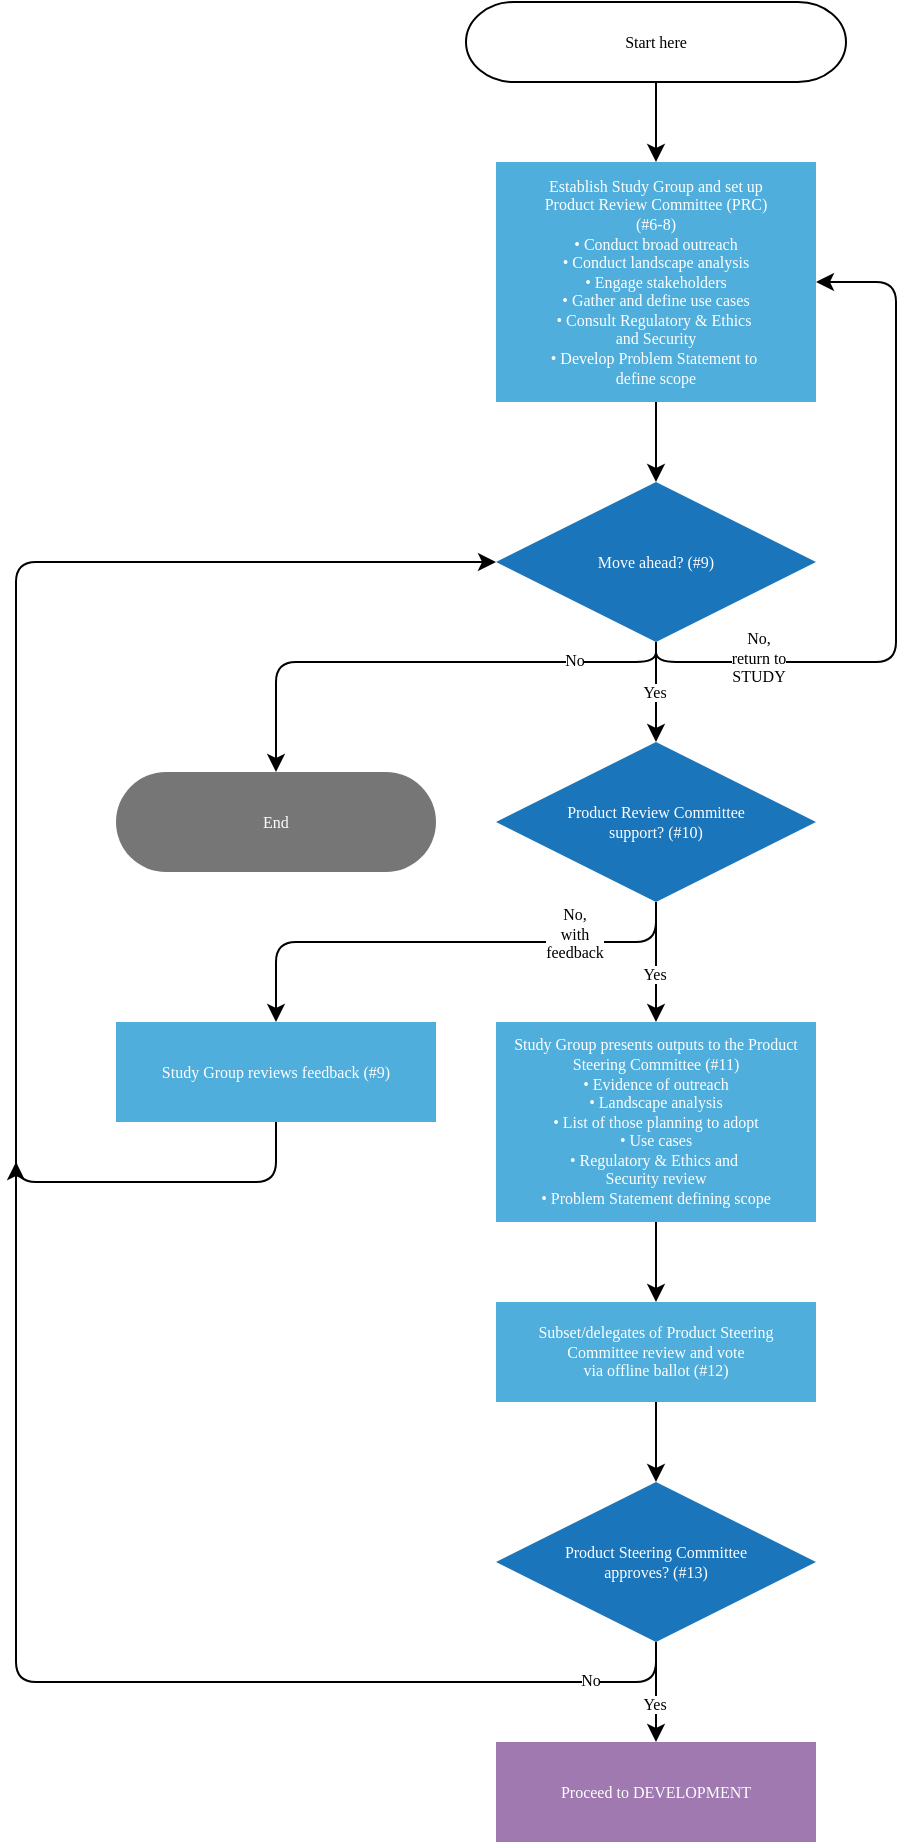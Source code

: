 <mxfile version="24.7.7">
  <diagram name="Page-1" id="X3xUlvVhnp5LeFirYPRD">
    <mxGraphModel dx="1449" dy="695" grid="1" gridSize="10" guides="1" tooltips="1" connect="1" arrows="1" fold="1" page="1" pageScale="1" pageWidth="850" pageHeight="1100" math="0" shadow="0">
      <root>
        <mxCell id="0" />
        <mxCell id="1" parent="0" />
        <UserObject label="&lt;font color=&quot;#ffffff&quot; style=&quot;font-size: 8px;&quot;&gt;Move ahead? (#9)&lt;/font&gt;" link="#point9" id="28ap5lXa6g6a-z7-tknB-5">
          <mxCell style="rhombus;whiteSpace=wrap;html=1;strokeColor=none;fillColor=#1b75bb;fontFamily=Figtree;fontSource=https%3A%2F%2Ffonts.googleapis.com%2Fcss%3Ffamily%3DFigtree;fontSize=8;" vertex="1" parent="1">
            <mxGeometry x="320" y="270" width="160" height="80" as="geometry" />
          </mxCell>
        </UserObject>
        <UserObject label="&lt;font style=&quot;font-size: 8px;&quot; data-font-src=&quot;https://fonts.googleapis.com/css?family=Figtree&quot; color=&quot;#ffffff&quot;&gt;Proceed to DEVELOPMENT&lt;/font&gt;" link="#section_5" id="28ap5lXa6g6a-z7-tknB-6">
          <mxCell style="rounded=0;whiteSpace=wrap;html=1;strokeColor=none;fillColor=#9f79b0;fontFamily=Figtree;fontSource=https%3A%2F%2Ffonts.googleapis.com%2Fcss%3Ffamily%3DFigtree;fontSize=8;" vertex="1" parent="1">
            <mxGeometry x="320" y="900" width="160" height="50" as="geometry" />
          </mxCell>
        </UserObject>
        <UserObject label="&lt;font color=&quot;#ffffff&quot;&gt;&lt;span style=&quot;caret-color: rgb(255, 255, 255);&quot;&gt;Establish Study Group and set up&lt;/span&gt;&lt;/font&gt;&lt;div&gt;&lt;font color=&quot;#ffffff&quot;&gt;&lt;span style=&quot;caret-color: rgb(255, 255, 255);&quot;&gt;Product Review Committee (PRC)&lt;/span&gt;&lt;/font&gt;&lt;/div&gt;&lt;div&gt;&lt;font color=&quot;#ffffff&quot;&gt;&lt;span style=&quot;caret-color: rgb(255, 255, 255);&quot;&gt;(#6-8)&lt;/span&gt;&lt;/font&gt;&lt;/div&gt;&lt;div&gt;&lt;font color=&quot;#ffffff&quot;&gt;&lt;span style=&quot;caret-color: rgb(255, 255, 255);&quot;&gt;• Conduct broad outreach&lt;/span&gt;&lt;/font&gt;&lt;/div&gt;&lt;div&gt;&lt;font color=&quot;#ffffff&quot;&gt;&lt;span style=&quot;caret-color: rgb(255, 255, 255);&quot;&gt;• Conduct landscape analysis&lt;/span&gt;&lt;/font&gt;&lt;/div&gt;&lt;div&gt;&lt;font color=&quot;#ffffff&quot;&gt;&lt;span style=&quot;caret-color: rgb(255, 255, 255);&quot;&gt;• Engage stakeholders&lt;/span&gt;&lt;/font&gt;&lt;/div&gt;&lt;div&gt;&lt;font color=&quot;#ffffff&quot;&gt;&lt;span style=&quot;caret-color: rgb(255, 255, 255);&quot;&gt;• Gather and define use cases&lt;/span&gt;&lt;/font&gt;&lt;/div&gt;&lt;div&gt;&lt;font color=&quot;#ffffff&quot;&gt;&lt;span style=&quot;caret-color: rgb(255, 255, 255);&quot;&gt;• Consult Regulatory &amp;amp; Ethics&amp;nbsp;&lt;/span&gt;&lt;/font&gt;&lt;/div&gt;&lt;div&gt;&lt;font color=&quot;#ffffff&quot;&gt;&lt;span style=&quot;caret-color: rgb(255, 255, 255);&quot;&gt;and&amp;nbsp;Security&lt;/span&gt;&lt;/font&gt;&lt;/div&gt;&lt;div&gt;&lt;font color=&quot;#ffffff&quot;&gt;• Develop Problem Statement to&amp;nbsp;&lt;/font&gt;&lt;/div&gt;&lt;div&gt;&lt;font color=&quot;#ffffff&quot;&gt;define scope&lt;/font&gt;&lt;/div&gt;" link="#point6" id="28ap5lXa6g6a-z7-tknB-8">
          <mxCell style="rounded=0;whiteSpace=wrap;html=1;strokeColor=none;fillColor=#4FAEDC;fontFamily=Figtree;fontSource=https%3A%2F%2Ffonts.googleapis.com%2Fcss%3Ffamily%3DFigtree;fontSize=8;" vertex="1" parent="1">
            <mxGeometry x="320" y="110" width="160" height="120" as="geometry" />
          </mxCell>
        </UserObject>
        <UserObject label="&lt;span style=&quot;color: rgb(255, 255, 255); font-size: 8px; background-color: initial;&quot;&gt;Product Steering Committee&lt;/span&gt;&lt;div&gt;&lt;span style=&quot;color: rgb(255, 255, 255); font-size: 8px; background-color: initial;&quot;&gt;approves? (#13)&lt;/span&gt;&lt;/div&gt;" link="#point13" id="28ap5lXa6g6a-z7-tknB-13">
          <mxCell style="rhombus;whiteSpace=wrap;html=1;strokeColor=none;fillColor=#1b75bb;fontFamily=Figtree;fontSource=https%3A%2F%2Ffonts.googleapis.com%2Fcss%3Ffamily%3DFigtree;fontSize=8;" vertex="1" parent="1">
            <mxGeometry x="320" y="770" width="160" height="80" as="geometry" />
          </mxCell>
        </UserObject>
        <UserObject label="&lt;font color=&quot;#ffffff&quot; style=&quot;font-size: 8px;&quot;&gt;Study Group reviews feedback (#9)&lt;/font&gt;" link="#point9" id="28ap5lXa6g6a-z7-tknB-15">
          <mxCell style="rounded=0;whiteSpace=wrap;html=1;strokeColor=none;fillColor=#4FAEDC;fontFamily=Figtree;fontSource=https%3A%2F%2Ffonts.googleapis.com%2Fcss%3Ffamily%3DFigtree;fontSize=8;" vertex="1" parent="1">
            <mxGeometry x="130" y="540" width="160" height="50" as="geometry" />
          </mxCell>
        </UserObject>
        <mxCell id="28ap5lXa6g6a-z7-tknB-26" value="&lt;span style=&quot;font-size: 8px;&quot;&gt;&lt;font style=&quot;font-size: 8px;&quot;&gt;End&lt;/font&gt;&lt;/span&gt;" style="rounded=1;whiteSpace=wrap;html=1;absoluteArcSize=0;arcSize=50;strokeColor=none;fillColor=#767676;fontColor=#FFFFFF;fontFamily=Figtree;fontSource=https%3A%2F%2Ffonts.googleapis.com%2Fcss%3Ffamily%3DFigtree;fontSize=8;" vertex="1" parent="1">
          <mxGeometry x="130" y="415" width="160" height="50" as="geometry" />
        </mxCell>
        <mxCell id="28ap5lXa6g6a-z7-tknB-35" value="&lt;p style=&quot;line-height: 100%; font-size: 8px;&quot;&gt;Start here&lt;/p&gt;" style="rounded=1;whiteSpace=wrap;absoluteArcSize=0;arcSize=60;fontFamily=Figtree;fontSource=https%3A%2F%2Ffonts.googleapis.com%2Fcss%3Ffamily%3DFigtree;fontSize=8;html=1;" vertex="1" parent="1">
          <mxGeometry x="305" y="30" width="190" height="40" as="geometry" />
        </mxCell>
        <UserObject label="&lt;font color=&quot;#ffffff&quot; style=&quot;font-size: 8px;&quot;&gt;Product Review Committee&lt;/font&gt;&lt;div&gt;&lt;font color=&quot;#ffffff&quot; style=&quot;font-size: 8px;&quot;&gt;support? (#10)&lt;/font&gt;&lt;/div&gt;" link="#point10" id="28ap5lXa6g6a-z7-tknB-53">
          <mxCell style="rhombus;whiteSpace=wrap;html=1;strokeColor=none;fillColor=#1b75bb;fontFamily=Figtree;fontSource=https%3A%2F%2Ffonts.googleapis.com%2Fcss%3Ffamily%3DFigtree;fontSize=8;" vertex="1" parent="1">
            <mxGeometry x="320" y="400" width="160" height="80" as="geometry" />
          </mxCell>
        </UserObject>
        <UserObject label="&lt;font color=&quot;#ffffff&quot;&gt;&lt;span style=&quot;caret-color: rgb(255, 255, 255);&quot;&gt;Study Group presents outputs to the Product Steering Committee (#11)&lt;/span&gt;&lt;/font&gt;&lt;div&gt;&lt;font color=&quot;#ffffff&quot;&gt;&lt;span style=&quot;caret-color: rgb(255, 255, 255);&quot;&gt;• Evidence of outreach&lt;/span&gt;&lt;/font&gt;&lt;/div&gt;&lt;div&gt;&lt;font color=&quot;#ffffff&quot;&gt;&lt;span style=&quot;caret-color: rgb(255, 255, 255);&quot;&gt;• Landscape analysis&lt;/span&gt;&lt;/font&gt;&lt;/div&gt;&lt;div&gt;&lt;font color=&quot;#ffffff&quot;&gt;&lt;span style=&quot;caret-color: rgb(255, 255, 255);&quot;&gt;• List of those planning to adopt&lt;/span&gt;&lt;/font&gt;&lt;/div&gt;&lt;div&gt;&lt;font color=&quot;#ffffff&quot;&gt;&lt;span style=&quot;caret-color: rgb(255, 255, 255);&quot;&gt;• Use cases&lt;/span&gt;&lt;/font&gt;&lt;/div&gt;&lt;div&gt;&lt;font color=&quot;#ffffff&quot;&gt;&lt;span style=&quot;caret-color: rgb(255, 255, 255);&quot;&gt;• Regulatory &amp;amp; Ethics and&amp;nbsp;&lt;/span&gt;&lt;/font&gt;&lt;/div&gt;&lt;div&gt;&lt;font color=&quot;#ffffff&quot;&gt;&lt;span style=&quot;caret-color: rgb(255, 255, 255);&quot;&gt;Security&amp;nbsp;&lt;/span&gt;&lt;/font&gt;&lt;span style=&quot;caret-color: rgb(255, 255, 255); color: rgb(255, 255, 255);&quot;&gt;review&lt;/span&gt;&lt;/div&gt;&lt;div&gt;&lt;font color=&quot;#ffffff&quot;&gt;&lt;span style=&quot;caret-color: rgb(255, 255, 255);&quot;&gt;• Problem Statement defining scope&lt;/span&gt;&lt;/font&gt;&lt;/div&gt;" link="#point11" id="28ap5lXa6g6a-z7-tknB-54">
          <mxCell style="rounded=0;whiteSpace=wrap;html=1;strokeColor=none;fillColor=#4FAEDC;fontFamily=Figtree;fontSource=https%3A%2F%2Ffonts.googleapis.com%2Fcss%3Ffamily%3DFigtree;fontSize=8;" vertex="1" parent="1">
            <mxGeometry x="320" y="540" width="160" height="100" as="geometry" />
          </mxCell>
        </UserObject>
        <UserObject label="&lt;font color=&quot;#ffffff&quot; style=&quot;font-size: 8px;&quot;&gt;Subset/delegates of Product Steering&lt;/font&gt;&lt;div&gt;&lt;font color=&quot;#ffffff&quot; style=&quot;font-size: 8px;&quot;&gt;Committee review and vote&lt;/font&gt;&lt;/div&gt;&lt;div&gt;&lt;font color=&quot;#ffffff&quot; style=&quot;font-size: 8px;&quot;&gt;via offline ballot (#12)&lt;/font&gt;&lt;/div&gt;" link="#point12" id="28ap5lXa6g6a-z7-tknB-55">
          <mxCell style="rounded=0;whiteSpace=wrap;html=1;strokeColor=none;fillColor=#4FAEDC;fontFamily=Figtree;fontSource=https%3A%2F%2Ffonts.googleapis.com%2Fcss%3Ffamily%3DFigtree;fontSize=8;" vertex="1" parent="1">
            <mxGeometry x="320" y="680" width="160" height="50" as="geometry" />
          </mxCell>
        </UserObject>
        <mxCell id="28ap5lXa6g6a-z7-tknB-56" value="" style="endArrow=classic;html=1;rounded=0;exitX=0.5;exitY=1;exitDx=0;exitDy=0;entryX=0.5;entryY=0;entryDx=0;entryDy=0;" edge="1" parent="1" source="28ap5lXa6g6a-z7-tknB-35" target="28ap5lXa6g6a-z7-tknB-8">
          <mxGeometry width="50" height="50" relative="1" as="geometry">
            <mxPoint x="550" y="270" as="sourcePoint" />
            <mxPoint x="600" y="220" as="targetPoint" />
          </mxGeometry>
        </mxCell>
        <mxCell id="28ap5lXa6g6a-z7-tknB-57" value="" style="endArrow=classic;html=1;rounded=0;exitX=0.5;exitY=1;exitDx=0;exitDy=0;" edge="1" parent="1" source="28ap5lXa6g6a-z7-tknB-8" target="28ap5lXa6g6a-z7-tknB-5">
          <mxGeometry width="50" height="50" relative="1" as="geometry">
            <mxPoint x="520" y="270" as="sourcePoint" />
            <mxPoint x="570" y="220" as="targetPoint" />
          </mxGeometry>
        </mxCell>
        <mxCell id="28ap5lXa6g6a-z7-tknB-60" value="" style="endArrow=classic;html=1;rounded=0;exitX=0.5;exitY=1;exitDx=0;exitDy=0;entryX=0.5;entryY=0;entryDx=0;entryDy=0;" edge="1" parent="1" source="28ap5lXa6g6a-z7-tknB-5" target="28ap5lXa6g6a-z7-tknB-53">
          <mxGeometry width="50" height="50" relative="1" as="geometry">
            <mxPoint x="310" y="440" as="sourcePoint" />
            <mxPoint x="360" y="390" as="targetPoint" />
          </mxGeometry>
        </mxCell>
        <mxCell id="28ap5lXa6g6a-z7-tknB-61" value="" style="endArrow=classic;html=1;rounded=1;exitX=0.5;exitY=1;exitDx=0;exitDy=0;entryX=0.5;entryY=0;entryDx=0;entryDy=0;curved=0;" edge="1" parent="1" source="28ap5lXa6g6a-z7-tknB-5" target="28ap5lXa6g6a-z7-tknB-26">
          <mxGeometry width="50" height="50" relative="1" as="geometry">
            <mxPoint x="310" y="440" as="sourcePoint" />
            <mxPoint x="360" y="390" as="targetPoint" />
            <Array as="points">
              <mxPoint x="400" y="360" />
              <mxPoint x="210" y="360" />
            </Array>
          </mxGeometry>
        </mxCell>
        <mxCell id="28ap5lXa6g6a-z7-tknB-62" value="" style="endArrow=classic;html=1;rounded=1;exitX=0.5;exitY=1;exitDx=0;exitDy=0;entryX=1;entryY=0.5;entryDx=0;entryDy=0;curved=0;" edge="1" parent="1" source="28ap5lXa6g6a-z7-tknB-5" target="28ap5lXa6g6a-z7-tknB-8">
          <mxGeometry width="50" height="50" relative="1" as="geometry">
            <mxPoint x="380" y="400" as="sourcePoint" />
            <mxPoint x="430" y="350" as="targetPoint" />
            <Array as="points">
              <mxPoint x="400" y="360" />
              <mxPoint x="520" y="360" />
              <mxPoint x="520" y="170" />
            </Array>
          </mxGeometry>
        </mxCell>
        <mxCell id="28ap5lXa6g6a-z7-tknB-63" value="" style="endArrow=classic;html=1;rounded=0;exitX=0.5;exitY=1;exitDx=0;exitDy=0;entryX=0.5;entryY=0;entryDx=0;entryDy=0;" edge="1" parent="1" source="28ap5lXa6g6a-z7-tknB-53" target="28ap5lXa6g6a-z7-tknB-54">
          <mxGeometry width="50" height="50" relative="1" as="geometry">
            <mxPoint x="290" y="580" as="sourcePoint" />
            <mxPoint x="340" y="530" as="targetPoint" />
          </mxGeometry>
        </mxCell>
        <mxCell id="28ap5lXa6g6a-z7-tknB-64" value="" style="endArrow=classic;html=1;rounded=0;exitX=0.5;exitY=1;exitDx=0;exitDy=0;" edge="1" parent="1" source="28ap5lXa6g6a-z7-tknB-54" target="28ap5lXa6g6a-z7-tknB-55">
          <mxGeometry width="50" height="50" relative="1" as="geometry">
            <mxPoint x="390" y="550" as="sourcePoint" />
            <mxPoint x="440" y="500" as="targetPoint" />
          </mxGeometry>
        </mxCell>
        <mxCell id="28ap5lXa6g6a-z7-tknB-65" value="" style="endArrow=classic;html=1;rounded=0;exitX=0.5;exitY=1;exitDx=0;exitDy=0;" edge="1" parent="1" source="28ap5lXa6g6a-z7-tknB-55" target="28ap5lXa6g6a-z7-tknB-13">
          <mxGeometry width="50" height="50" relative="1" as="geometry">
            <mxPoint x="390" y="730" as="sourcePoint" />
            <mxPoint x="440" y="680" as="targetPoint" />
          </mxGeometry>
        </mxCell>
        <mxCell id="28ap5lXa6g6a-z7-tknB-66" value="" style="endArrow=classic;html=1;rounded=0;exitX=0.5;exitY=1;exitDx=0;exitDy=0;entryX=0.5;entryY=0;entryDx=0;entryDy=0;" edge="1" parent="1" source="28ap5lXa6g6a-z7-tknB-13" target="28ap5lXa6g6a-z7-tknB-6">
          <mxGeometry width="50" height="50" relative="1" as="geometry">
            <mxPoint x="390" y="750" as="sourcePoint" />
            <mxPoint x="440" y="700" as="targetPoint" />
          </mxGeometry>
        </mxCell>
        <mxCell id="28ap5lXa6g6a-z7-tknB-67" value="" style="endArrow=classic;html=1;rounded=1;exitX=0.5;exitY=1;exitDx=0;exitDy=0;entryX=0.5;entryY=0;entryDx=0;entryDy=0;curved=0;" edge="1" parent="1" source="28ap5lXa6g6a-z7-tknB-53" target="28ap5lXa6g6a-z7-tknB-15">
          <mxGeometry width="50" height="50" relative="1" as="geometry">
            <mxPoint x="240" y="540" as="sourcePoint" />
            <mxPoint x="290" y="490" as="targetPoint" />
            <Array as="points">
              <mxPoint x="400" y="500" />
              <mxPoint x="210" y="500" />
            </Array>
          </mxGeometry>
        </mxCell>
        <mxCell id="28ap5lXa6g6a-z7-tknB-68" value="" style="endArrow=classic;html=1;rounded=1;exitX=0.5;exitY=1;exitDx=0;exitDy=0;entryX=0;entryY=0.5;entryDx=0;entryDy=0;curved=0;" edge="1" parent="1" source="28ap5lXa6g6a-z7-tknB-15" target="28ap5lXa6g6a-z7-tknB-5">
          <mxGeometry width="50" height="50" relative="1" as="geometry">
            <mxPoint x="120" y="520" as="sourcePoint" />
            <mxPoint x="170" y="470" as="targetPoint" />
            <Array as="points">
              <mxPoint x="210" y="620" />
              <mxPoint x="80" y="620" />
              <mxPoint x="80" y="310" />
            </Array>
          </mxGeometry>
        </mxCell>
        <mxCell id="28ap5lXa6g6a-z7-tknB-70" value="No" style="edgeLabel;html=1;align=center;verticalAlign=middle;resizable=0;points=[];labelBackgroundColor=#FFFFFF;fontFamily=Figtree;fontSize=8;fontSource=https%3A%2F%2Ffonts.googleapis.com%2Fcss%3Ffamily%3DFigtree;" vertex="1" connectable="0" parent="1">
          <mxGeometry x="233" y="93" as="geometry">
            <mxPoint x="126" y="266" as="offset" />
          </mxGeometry>
        </mxCell>
        <mxCell id="28ap5lXa6g6a-z7-tknB-71" value="No,&lt;div&gt;return to&lt;/div&gt;&lt;div&gt;STUDY&lt;/div&gt;" style="edgeLabel;html=1;align=center;verticalAlign=middle;resizable=0;points=[];labelBackgroundColor=#FFFFFF;fontFamily=Figtree;fontSize=8;fontSource=https%3A%2F%2Ffonts.googleapis.com%2Fcss%3Ffamily%3DFigtree;" vertex="1" connectable="0" parent="1">
          <mxGeometry x="325" y="92" as="geometry">
            <mxPoint x="126" y="266" as="offset" />
          </mxGeometry>
        </mxCell>
        <mxCell id="28ap5lXa6g6a-z7-tknB-72" value="Yes" style="edgeLabel;html=1;align=center;verticalAlign=middle;resizable=0;points=[];labelBackgroundColor=#FFFFFF;fontFamily=Figtree;fontSize=8;fontSource=https%3A%2F%2Ffonts.googleapis.com%2Fcss%3Ffamily%3DFigtree;" vertex="1" connectable="0" parent="1">
          <mxGeometry x="273" y="109" as="geometry">
            <mxPoint x="126" y="266" as="offset" />
          </mxGeometry>
        </mxCell>
        <mxCell id="28ap5lXa6g6a-z7-tknB-73" value="No,&lt;div&gt;with&lt;/div&gt;&lt;div&gt;feedback&lt;/div&gt;" style="edgeLabel;html=1;align=center;verticalAlign=middle;resizable=0;points=[];labelBackgroundColor=#FFFFFF;fontFamily=Figtree;fontSize=8;fontSource=https%3A%2F%2Ffonts.googleapis.com%2Fcss%3Ffamily%3DFigtree;" vertex="1" connectable="0" parent="1">
          <mxGeometry x="233" y="230" as="geometry">
            <mxPoint x="126" y="266" as="offset" />
          </mxGeometry>
        </mxCell>
        <mxCell id="28ap5lXa6g6a-z7-tknB-74" value="Yes" style="edgeLabel;html=1;align=center;verticalAlign=middle;resizable=0;points=[];labelBackgroundColor=#FFFFFF;fontFamily=Figtree;fontSize=8;fontSource=https%3A%2F%2Ffonts.googleapis.com%2Fcss%3Ffamily%3DFigtree;" vertex="1" connectable="0" parent="1">
          <mxGeometry x="273" y="250" as="geometry">
            <mxPoint x="126" y="266" as="offset" />
          </mxGeometry>
        </mxCell>
        <mxCell id="28ap5lXa6g6a-z7-tknB-75" value="Yes" style="edgeLabel;html=1;align=center;verticalAlign=middle;resizable=0;points=[];labelBackgroundColor=#FFFFFF;fontFamily=Figtree;fontSize=8;fontSource=https%3A%2F%2Ffonts.googleapis.com%2Fcss%3Ffamily%3DFigtree;" vertex="1" connectable="0" parent="1">
          <mxGeometry x="273" y="615" as="geometry">
            <mxPoint x="126" y="266" as="offset" />
          </mxGeometry>
        </mxCell>
        <mxCell id="28ap5lXa6g6a-z7-tknB-76" value="" style="endArrow=classic;html=1;rounded=1;exitX=0.5;exitY=1;exitDx=0;exitDy=0;curved=0;" edge="1" parent="1" source="28ap5lXa6g6a-z7-tknB-13">
          <mxGeometry width="50" height="50" relative="1" as="geometry">
            <mxPoint x="380" y="780" as="sourcePoint" />
            <mxPoint x="80" y="610" as="targetPoint" />
            <Array as="points">
              <mxPoint x="400" y="870" />
              <mxPoint x="80" y="870" />
            </Array>
          </mxGeometry>
        </mxCell>
        <mxCell id="28ap5lXa6g6a-z7-tknB-77" value="No" style="edgeLabel;html=1;align=center;verticalAlign=middle;resizable=0;points=[];labelBackgroundColor=#FFFFFF;fontFamily=Figtree;fontSize=8;fontSource=https%3A%2F%2Ffonts.googleapis.com%2Fcss%3Ffamily%3DFigtree;" vertex="1" connectable="0" parent="1">
          <mxGeometry x="241" y="603" as="geometry">
            <mxPoint x="126" y="266" as="offset" />
          </mxGeometry>
        </mxCell>
      </root>
    </mxGraphModel>
  </diagram>
</mxfile>

